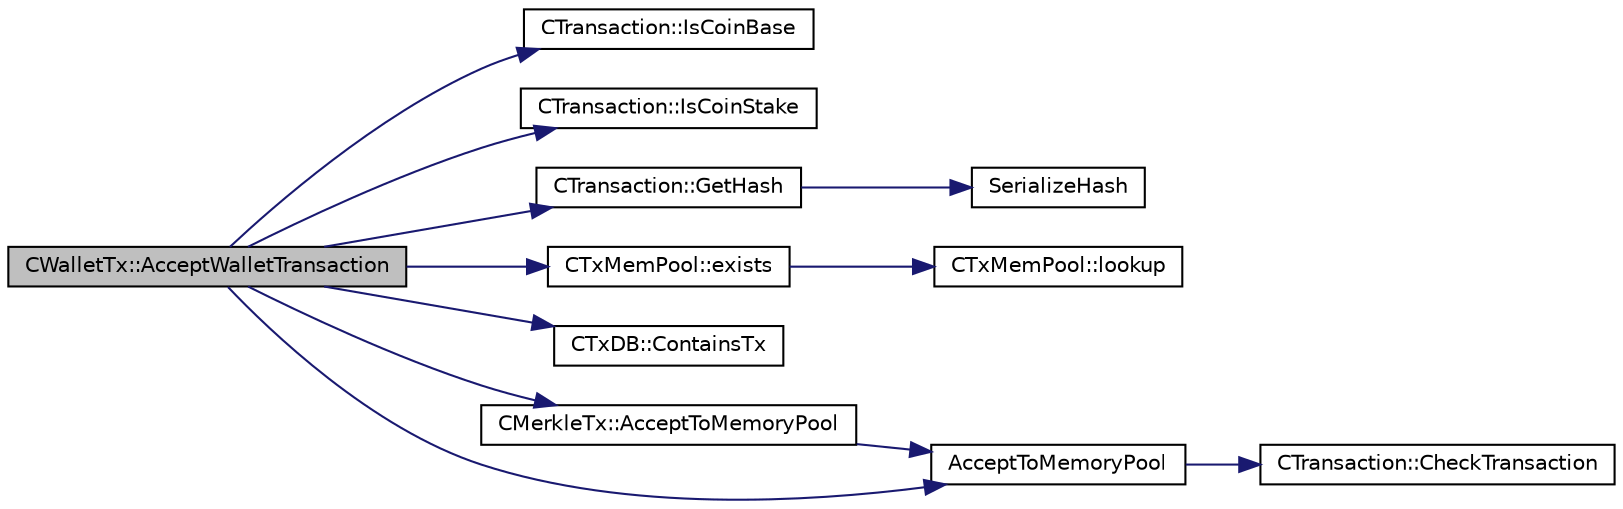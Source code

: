 digraph "CWalletTx::AcceptWalletTransaction"
{
  edge [fontname="Helvetica",fontsize="10",labelfontname="Helvetica",labelfontsize="10"];
  node [fontname="Helvetica",fontsize="10",shape=record];
  rankdir="LR";
  Node8 [label="CWalletTx::AcceptWalletTransaction",height=0.2,width=0.4,color="black", fillcolor="grey75", style="filled", fontcolor="black"];
  Node8 -> Node9 [color="midnightblue",fontsize="10",style="solid",fontname="Helvetica"];
  Node9 [label="CTransaction::IsCoinBase",height=0.2,width=0.4,color="black", fillcolor="white", style="filled",URL="$class_c_transaction.html#a96256e8ac1bf79ad9c057e48c41132dd"];
  Node8 -> Node10 [color="midnightblue",fontsize="10",style="solid",fontname="Helvetica"];
  Node10 [label="CTransaction::IsCoinStake",height=0.2,width=0.4,color="black", fillcolor="white", style="filled",URL="$class_c_transaction.html#ace4278a41a296d40dcf5fb2b9cf007ec"];
  Node8 -> Node11 [color="midnightblue",fontsize="10",style="solid",fontname="Helvetica"];
  Node11 [label="CTransaction::GetHash",height=0.2,width=0.4,color="black", fillcolor="white", style="filled",URL="$class_c_transaction.html#a0b46d80e82ca324e82c2ce3fc1492bfa"];
  Node11 -> Node12 [color="midnightblue",fontsize="10",style="solid",fontname="Helvetica"];
  Node12 [label="SerializeHash",height=0.2,width=0.4,color="black", fillcolor="white", style="filled",URL="$hash_8h.html#a6de694e43f17c62025c6883965b65e63"];
  Node8 -> Node13 [color="midnightblue",fontsize="10",style="solid",fontname="Helvetica"];
  Node13 [label="CTxMemPool::exists",height=0.2,width=0.4,color="black", fillcolor="white", style="filled",URL="$class_c_tx_mem_pool.html#a8b7a13b5289ab839d4460f41a7da9789"];
  Node13 -> Node14 [color="midnightblue",fontsize="10",style="solid",fontname="Helvetica"];
  Node14 [label="CTxMemPool::lookup",height=0.2,width=0.4,color="black", fillcolor="white", style="filled",URL="$class_c_tx_mem_pool.html#ad6d9966cdeb4b6586f7186e709b4e77e"];
  Node8 -> Node15 [color="midnightblue",fontsize="10",style="solid",fontname="Helvetica"];
  Node15 [label="CTxDB::ContainsTx",height=0.2,width=0.4,color="black", fillcolor="white", style="filled",URL="$class_c_tx_d_b.html#a09b87317101ed16b6ad99794279f4c2d"];
  Node8 -> Node16 [color="midnightblue",fontsize="10",style="solid",fontname="Helvetica"];
  Node16 [label="CMerkleTx::AcceptToMemoryPool",height=0.2,width=0.4,color="black", fillcolor="white", style="filled",URL="$class_c_merkle_tx.html#a61126e811a53b941b3efdf5a4e83db90"];
  Node16 -> Node17 [color="midnightblue",fontsize="10",style="solid",fontname="Helvetica"];
  Node17 [label="AcceptToMemoryPool",height=0.2,width=0.4,color="black", fillcolor="white", style="filled",URL="$main_8cpp.html#a07799013ae532c6cb1ec11b02f096990",tooltip="(try to) add transaction to memory pool "];
  Node17 -> Node18 [color="midnightblue",fontsize="10",style="solid",fontname="Helvetica"];
  Node18 [label="CTransaction::CheckTransaction",height=0.2,width=0.4,color="black", fillcolor="white", style="filled",URL="$class_c_transaction.html#a2104329681e2749baeeaaf47c0af482d"];
  Node8 -> Node17 [color="midnightblue",fontsize="10",style="solid",fontname="Helvetica"];
}
